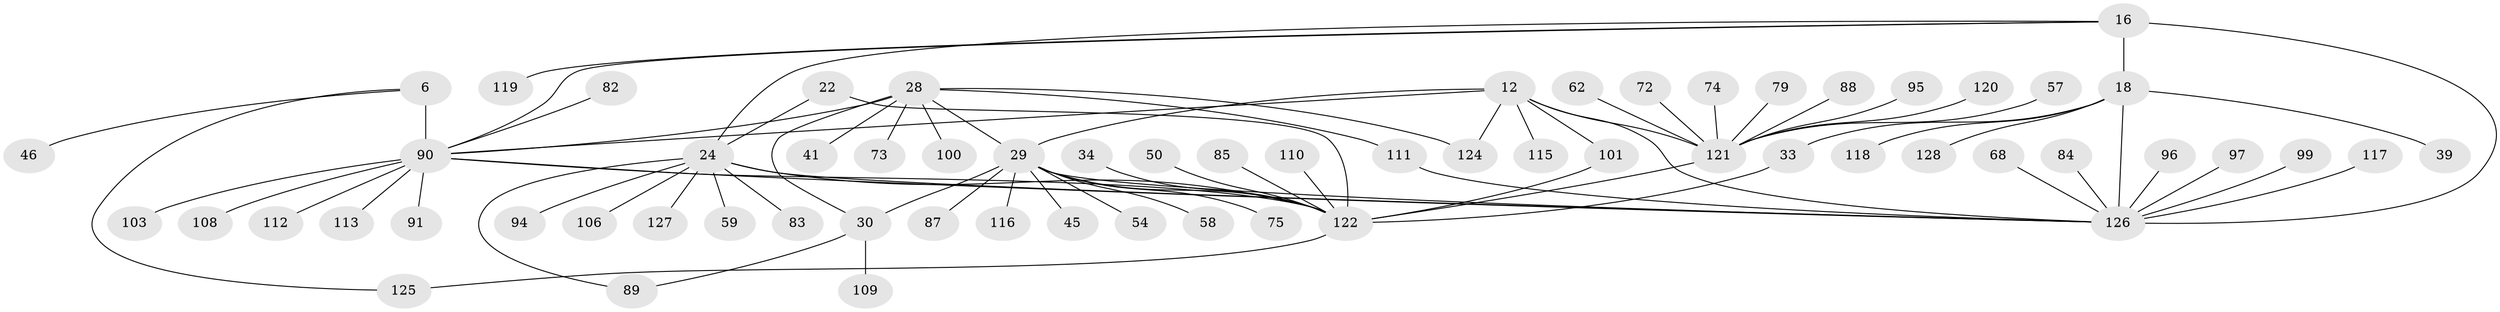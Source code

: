 // original degree distribution, {10: 0.015625, 8: 0.0390625, 9: 0.0078125, 5: 0.046875, 13: 0.0078125, 7: 0.0546875, 11: 0.0390625, 6: 0.0078125, 12: 0.0234375, 2: 0.203125, 1: 0.515625, 3: 0.03125, 4: 0.0078125}
// Generated by graph-tools (version 1.1) at 2025/54/03/09/25 04:54:39]
// undirected, 64 vertices, 80 edges
graph export_dot {
graph [start="1"]
  node [color=gray90,style=filled];
  6 [super="+4"];
  12 [super="+8+11"];
  16 [super="+13"];
  18 [super="+17"];
  22 [super="+21"];
  24 [super="+20"];
  28 [super="+27"];
  29 [super="+26"];
  30 [super="+25"];
  33;
  34;
  39;
  41;
  45;
  46;
  50;
  54;
  57;
  58;
  59;
  62 [super="+32"];
  68;
  72;
  73;
  74;
  75;
  79;
  82;
  83;
  84;
  85;
  87 [super="+44"];
  88 [super="+36"];
  89;
  90 [super="+60+78"];
  91;
  94 [super="+92"];
  95;
  96;
  97;
  99;
  100;
  101;
  103;
  106;
  108;
  109;
  110;
  111;
  112 [super="+52"];
  113;
  115 [super="+48+93"];
  116 [super="+40"];
  117 [super="+64"];
  118 [super="+86"];
  119;
  120;
  121 [super="+37+10+49+56"];
  122 [super="+102+107+43"];
  124 [super="+71+114"];
  125 [super="+104"];
  126 [super="+123+15+35+55+67"];
  127;
  128 [super="+31"];
  6 -- 46;
  6 -- 125;
  6 -- 90 [weight=8];
  12 -- 29;
  12 -- 115;
  12 -- 126;
  12 -- 121 [weight=8];
  12 -- 90 [weight=2];
  12 -- 124;
  12 -- 101;
  16 -- 18 [weight=4];
  16 -- 24;
  16 -- 119;
  16 -- 126 [weight=4];
  16 -- 90;
  18 -- 33;
  18 -- 39;
  18 -- 128;
  18 -- 118;
  18 -- 126 [weight=4];
  22 -- 24 [weight=4];
  22 -- 122 [weight=4];
  24 -- 59;
  24 -- 89;
  24 -- 83;
  24 -- 106;
  24 -- 127;
  24 -- 126 [weight=2];
  24 -- 94;
  24 -- 122 [weight=4];
  28 -- 29 [weight=4];
  28 -- 30 [weight=4];
  28 -- 73;
  28 -- 100;
  28 -- 41;
  28 -- 111;
  28 -- 124;
  28 -- 90;
  29 -- 30 [weight=4];
  29 -- 75;
  29 -- 126 [weight=2];
  29 -- 45;
  29 -- 54;
  29 -- 58;
  29 -- 116;
  29 -- 87;
  29 -- 122 [weight=3];
  30 -- 89;
  30 -- 109;
  33 -- 122;
  34 -- 122;
  50 -- 122;
  57 -- 121;
  62 -- 121;
  68 -- 126;
  72 -- 121;
  74 -- 121;
  79 -- 121;
  82 -- 90;
  84 -- 126;
  85 -- 122;
  88 -- 121;
  90 -- 103;
  90 -- 108;
  90 -- 112;
  90 -- 113;
  90 -- 122;
  90 -- 91;
  90 -- 126;
  95 -- 121;
  96 -- 126;
  97 -- 126;
  99 -- 126;
  101 -- 122;
  110 -- 122;
  111 -- 126;
  117 -- 126;
  120 -- 121;
  121 -- 122;
  122 -- 125;
}
